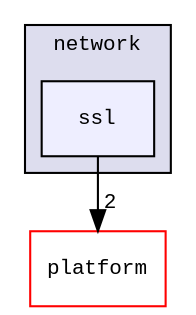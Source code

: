 digraph "src/network/ssl" {
  compound=true
  node [ fontsize="10", fontname="CourierNew"];
  edge [ labelfontsize="10", labelfontname="CourierNew"];
  subgraph clusterdir_fc4c7f03e1a69a98c370fae55a743828 {
    graph [ bgcolor="#ddddee", pencolor="black", label="network" fontname="CourierNew", fontsize="10", URL="dir_fc4c7f03e1a69a98c370fae55a743828.html"]
  dir_c92b6a190b2ee1b89ea578daa383e314 [shape=box, label="ssl", style="filled", fillcolor="#eeeeff", pencolor="black", URL="dir_c92b6a190b2ee1b89ea578daa383e314.html"];
  }
  dir_4b68c2fef3e151b6b93d5e93b14f1857 [shape=box label="platform" fillcolor="white" style="filled" color="red" URL="dir_4b68c2fef3e151b6b93d5e93b14f1857.html"];
  dir_c92b6a190b2ee1b89ea578daa383e314->dir_4b68c2fef3e151b6b93d5e93b14f1857 [headlabel="2", labeldistance=1.5 headhref="dir_000022_000026.html"];
}
